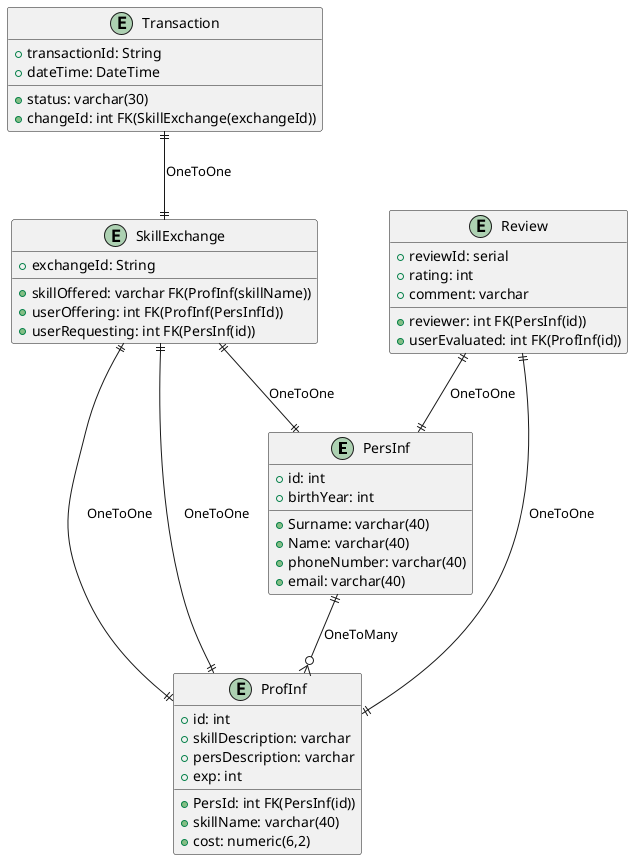 @startuml

entity PersInf {
    +id: int
    +Surname: varchar(40)
    +Name: varchar(40)
    +birthYear: int
    +phoneNumber: varchar(40)
    +email: varchar(40)
}

entity ProfInf {
    +id: int
    +PersId: int FK(PersInf(id))
    +skillName: varchar(40)
    +skillDescription: varchar
    +cost: numeric(6,2)
    +persDescription: varchar
    +exp: int
}

entity SkillExchange{
    +exchangeId: String
    +skillOffered: varchar FK(ProfInf(skillName))
    +userOffering: int FK(ProfInf(PersInfId))
    +userRequesting: int FK(PersInf(id))
}

entity Review {
    +reviewId: serial
    +rating: int
    +comment: varchar
    +reviewer: int FK(PersInf(id))
    +userEvaluated: int FK(ProfInf(id))
}

entity Transaction {
    +transactionId: String
    +dateTime: DateTime
    +status: varchar(30)
    +changeId: int FK(SkillExchange(exchangeId))
}



PersInf ||--o{ ProfInf : "OneToMany"
SkillExchange ||--|| PersInf : "OneToOne"
SkillExchange ||--|| ProfInf : "OneToOne"
SkillExchange ||--|| ProfInf : "OneToOne"
Review ||--|| ProfInf : "OneToOne"
Review ||--|| PersInf : "OneToOne"
Transaction ||--|| SkillExchange : "OneToOne"

@enduml